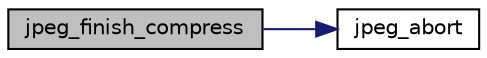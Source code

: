 digraph "jpeg_finish_compress"
{
 // LATEX_PDF_SIZE
  bgcolor="transparent";
  edge [fontname="Helvetica",fontsize="10",labelfontname="Helvetica",labelfontsize="10"];
  node [fontname="Helvetica",fontsize="10",shape=record];
  rankdir="LR";
  Node31 [label="jpeg_finish_compress",height=0.2,width=0.4,color="black", fillcolor="grey75", style="filled", fontcolor="black",tooltip=" "];
  Node31 -> Node32 [color="midnightblue",fontsize="10",style="solid"];
  Node32 [label="jpeg_abort",height=0.2,width=0.4,color="black",URL="$jcomapi_8c.html#a4d237ece8d7a6e59421436c3e99b5af7",tooltip=" "];
}
